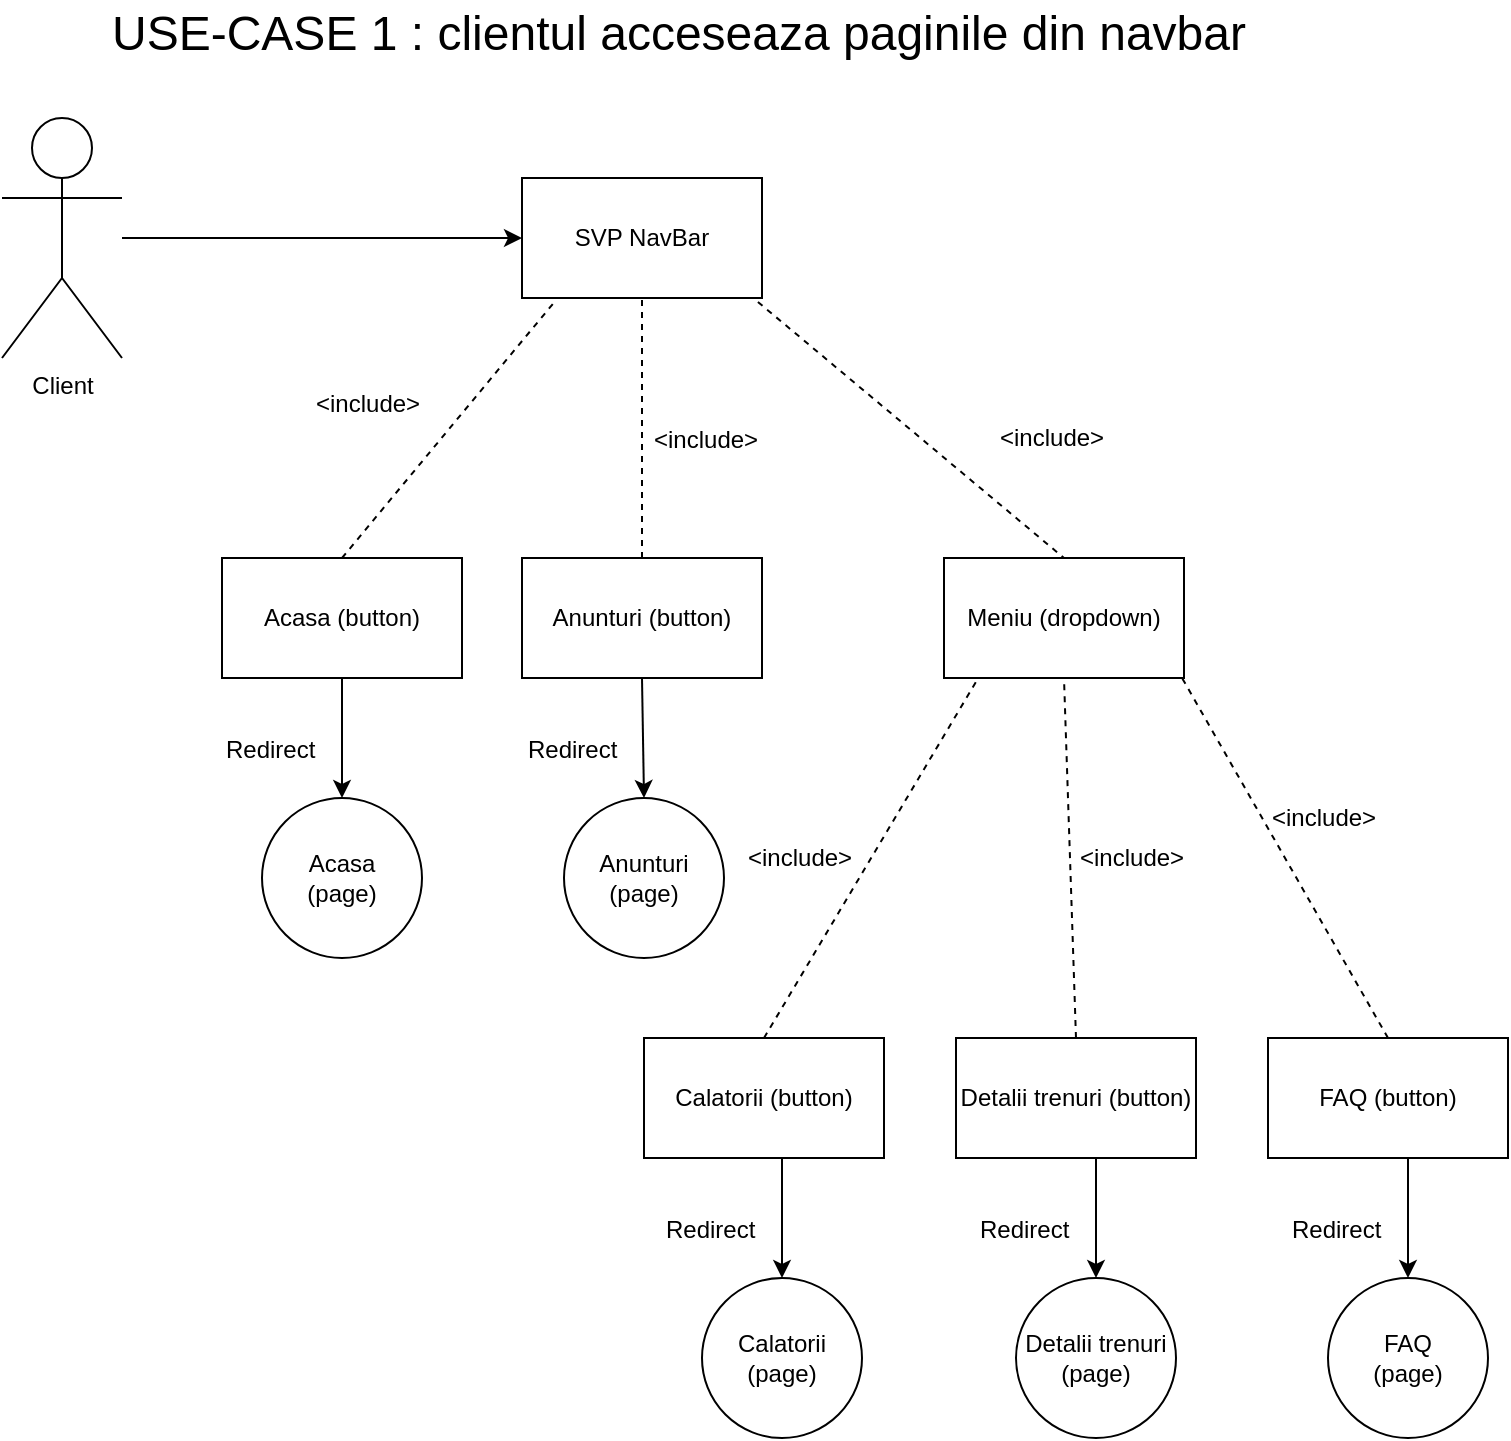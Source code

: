<mxfile version="10.6.3" type="device"><diagram id="wb7H9y_JrtNFP9sL_1_Z" name="Page-1"><mxGraphModel dx="1394" dy="793" grid="0" gridSize="10" guides="1" tooltips="1" connect="1" arrows="1" fold="1" page="1" pageScale="1" pageWidth="827" pageHeight="1169" math="0" shadow="0"><root><mxCell id="0"/><mxCell id="1" parent="0"/><mxCell id="fdoPaD8DBuUC-8gFg--T-1" value="Client" style="shape=umlActor;verticalLabelPosition=bottom;labelBackgroundColor=#ffffff;verticalAlign=top;html=1;outlineConnect=0;" vertex="1" parent="1"><mxGeometry x="60" y="260" width="60" height="120" as="geometry"/></mxCell><mxCell id="fdoPaD8DBuUC-8gFg--T-29" value="" style="endArrow=classic;html=1;entryX=0;entryY=0.5;entryDx=0;entryDy=0;" edge="1" parent="1" target="fdoPaD8DBuUC-8gFg--T-30"><mxGeometry width="50" height="50" relative="1" as="geometry"><mxPoint x="120" y="320" as="sourcePoint"/><mxPoint x="200" y="320" as="targetPoint"/></mxGeometry></mxCell><mxCell id="fdoPaD8DBuUC-8gFg--T-30" value="SVP NavBar" style="rounded=0;whiteSpace=wrap;html=1;" vertex="1" parent="1"><mxGeometry x="320" y="290" width="120" height="60" as="geometry"/></mxCell><mxCell id="fdoPaD8DBuUC-8gFg--T-31" value="" style="endArrow=none;dashed=1;html=1;entryX=0.142;entryY=1.017;entryDx=0;entryDy=0;entryPerimeter=0;" edge="1" parent="1" target="fdoPaD8DBuUC-8gFg--T-30"><mxGeometry width="50" height="50" relative="1" as="geometry"><mxPoint x="230" y="480" as="sourcePoint"/><mxPoint x="280" y="430" as="targetPoint"/></mxGeometry></mxCell><mxCell id="fdoPaD8DBuUC-8gFg--T-32" value="Acasa (button)" style="rounded=0;whiteSpace=wrap;html=1;" vertex="1" parent="1"><mxGeometry x="170" y="480" width="120" height="60" as="geometry"/></mxCell><mxCell id="fdoPaD8DBuUC-8gFg--T-33" value="&amp;lt;include&amp;gt;" style="text;html=1;resizable=0;points=[];autosize=1;align=left;verticalAlign=top;spacingTop=-4;" vertex="1" parent="1"><mxGeometry x="215" y="393" width="70" height="20" as="geometry"/></mxCell><mxCell id="fdoPaD8DBuUC-8gFg--T-34" value="Anunturi (button)" style="rounded=0;whiteSpace=wrap;html=1;" vertex="1" parent="1"><mxGeometry x="320" y="480" width="120" height="60" as="geometry"/></mxCell><mxCell id="fdoPaD8DBuUC-8gFg--T-35" value="" style="endArrow=none;dashed=1;html=1;entryX=0.5;entryY=1;entryDx=0;entryDy=0;exitX=0.5;exitY=0;exitDx=0;exitDy=0;" edge="1" parent="1" source="fdoPaD8DBuUC-8gFg--T-34" target="fdoPaD8DBuUC-8gFg--T-30"><mxGeometry width="50" height="50" relative="1" as="geometry"><mxPoint x="60" y="610" as="sourcePoint"/><mxPoint x="110" y="560" as="targetPoint"/></mxGeometry></mxCell><mxCell id="fdoPaD8DBuUC-8gFg--T-36" value="&amp;lt;include&amp;gt;" style="text;html=1;resizable=0;points=[];autosize=1;align=left;verticalAlign=top;spacingTop=-4;" vertex="1" parent="1"><mxGeometry x="384" y="411" width="70" height="20" as="geometry"/></mxCell><mxCell id="fdoPaD8DBuUC-8gFg--T-37" value="Meniu (dropdown)" style="rounded=0;whiteSpace=wrap;html=1;" vertex="1" parent="1"><mxGeometry x="531" y="480" width="120" height="60" as="geometry"/></mxCell><mxCell id="fdoPaD8DBuUC-8gFg--T-38" value="" style="endArrow=none;dashed=1;html=1;exitX=0.983;exitY=1.033;exitDx=0;exitDy=0;exitPerimeter=0;entryX=0.5;entryY=0;entryDx=0;entryDy=0;" edge="1" parent="1" source="fdoPaD8DBuUC-8gFg--T-30" target="fdoPaD8DBuUC-8gFg--T-37"><mxGeometry width="50" height="50" relative="1" as="geometry"><mxPoint x="510" y="440" as="sourcePoint"/><mxPoint x="560" y="390" as="targetPoint"/></mxGeometry></mxCell><mxCell id="fdoPaD8DBuUC-8gFg--T-39" value="&amp;lt;include&amp;gt;" style="text;html=1;resizable=0;points=[];autosize=1;align=left;verticalAlign=top;spacingTop=-4;" vertex="1" parent="1"><mxGeometry x="557" y="410" width="70" height="20" as="geometry"/></mxCell><mxCell id="fdoPaD8DBuUC-8gFg--T-40" value="Calatorii (button)" style="rounded=0;whiteSpace=wrap;html=1;" vertex="1" parent="1"><mxGeometry x="381" y="720" width="120" height="60" as="geometry"/></mxCell><mxCell id="fdoPaD8DBuUC-8gFg--T-41" value="Detalii trenuri (button)" style="rounded=0;whiteSpace=wrap;html=1;" vertex="1" parent="1"><mxGeometry x="537" y="720" width="120" height="60" as="geometry"/></mxCell><mxCell id="fdoPaD8DBuUC-8gFg--T-42" value="FAQ (button)" style="rounded=0;whiteSpace=wrap;html=1;" vertex="1" parent="1"><mxGeometry x="693" y="720" width="120" height="60" as="geometry"/></mxCell><mxCell id="fdoPaD8DBuUC-8gFg--T-43" value="" style="endArrow=none;dashed=1;html=1;exitX=0.5;exitY=0;exitDx=0;exitDy=0;entryX=0.133;entryY=1.033;entryDx=0;entryDy=0;entryPerimeter=0;" edge="1" parent="1" source="fdoPaD8DBuUC-8gFg--T-40" target="fdoPaD8DBuUC-8gFg--T-37"><mxGeometry width="50" height="50" relative="1" as="geometry"><mxPoint x="501" y="620" as="sourcePoint"/><mxPoint x="551" y="570" as="targetPoint"/></mxGeometry></mxCell><mxCell id="fdoPaD8DBuUC-8gFg--T-44" value="" style="endArrow=none;dashed=1;html=1;entryX=0.5;entryY=1;entryDx=0;entryDy=0;exitX=0.5;exitY=0;exitDx=0;exitDy=0;" edge="1" parent="1" source="fdoPaD8DBuUC-8gFg--T-41" target="fdoPaD8DBuUC-8gFg--T-37"><mxGeometry width="50" height="50" relative="1" as="geometry"><mxPoint x="572" y="630" as="sourcePoint"/><mxPoint x="622" y="580" as="targetPoint"/></mxGeometry></mxCell><mxCell id="fdoPaD8DBuUC-8gFg--T-45" value="" style="endArrow=none;dashed=1;html=1;entryX=0.992;entryY=1;entryDx=0;entryDy=0;entryPerimeter=0;exitX=0.5;exitY=0;exitDx=0;exitDy=0;" edge="1" parent="1" source="fdoPaD8DBuUC-8gFg--T-42" target="fdoPaD8DBuUC-8gFg--T-37"><mxGeometry width="50" height="50" relative="1" as="geometry"><mxPoint x="582" y="640" as="sourcePoint"/><mxPoint x="632" y="590" as="targetPoint"/></mxGeometry></mxCell><mxCell id="fdoPaD8DBuUC-8gFg--T-46" value="&amp;lt;include&amp;gt;" style="text;html=1;resizable=0;points=[];autosize=1;align=left;verticalAlign=top;spacingTop=-4;rotation=0;" vertex="1" parent="1"><mxGeometry x="431" y="620" width="70" height="20" as="geometry"/></mxCell><mxCell id="fdoPaD8DBuUC-8gFg--T-47" value="&amp;lt;include&amp;gt;" style="text;html=1;resizable=0;points=[];autosize=1;align=left;verticalAlign=top;spacingTop=-4;" vertex="1" parent="1"><mxGeometry x="597" y="620" width="70" height="20" as="geometry"/></mxCell><mxCell id="fdoPaD8DBuUC-8gFg--T-48" value="&amp;lt;include&amp;gt;" style="text;html=1;resizable=0;points=[];autosize=1;align=left;verticalAlign=top;spacingTop=-4;" vertex="1" parent="1"><mxGeometry x="693" y="600" width="70" height="20" as="geometry"/></mxCell><mxCell id="fdoPaD8DBuUC-8gFg--T-50" value="&lt;div&gt;Acasa&lt;/div&gt;&lt;div&gt;(page)&lt;/div&gt;" style="ellipse;whiteSpace=wrap;html=1;aspect=fixed;" vertex="1" parent="1"><mxGeometry x="190" y="600" width="80" height="80" as="geometry"/></mxCell><mxCell id="fdoPaD8DBuUC-8gFg--T-51" value="" style="endArrow=classic;html=1;exitX=0.5;exitY=1;exitDx=0;exitDy=0;entryX=0.5;entryY=0;entryDx=0;entryDy=0;" edge="1" parent="1" source="fdoPaD8DBuUC-8gFg--T-32" target="fdoPaD8DBuUC-8gFg--T-50"><mxGeometry width="50" height="50" relative="1" as="geometry"><mxPoint x="110" y="630" as="sourcePoint"/><mxPoint x="160" y="580" as="targetPoint"/></mxGeometry></mxCell><mxCell id="fdoPaD8DBuUC-8gFg--T-52" value="Redirect" style="text;html=1;resizable=0;points=[];autosize=1;align=left;verticalAlign=top;spacingTop=-4;" vertex="1" parent="1"><mxGeometry x="170" y="566" width="60" height="20" as="geometry"/></mxCell><mxCell id="fdoPaD8DBuUC-8gFg--T-53" value="Anunturi (page)" style="ellipse;whiteSpace=wrap;html=1;aspect=fixed;" vertex="1" parent="1"><mxGeometry x="341" y="600" width="80" height="80" as="geometry"/></mxCell><mxCell id="fdoPaD8DBuUC-8gFg--T-54" value="Redirect" style="text;html=1;resizable=0;points=[];autosize=1;align=left;verticalAlign=top;spacingTop=-4;" vertex="1" parent="1"><mxGeometry x="321" y="566" width="60" height="20" as="geometry"/></mxCell><mxCell id="fdoPaD8DBuUC-8gFg--T-55" value="" style="endArrow=classic;html=1;exitX=0.5;exitY=1;exitDx=0;exitDy=0;entryX=0.5;entryY=0;entryDx=0;entryDy=0;" edge="1" parent="1" source="fdoPaD8DBuUC-8gFg--T-34" target="fdoPaD8DBuUC-8gFg--T-53"><mxGeometry width="50" height="50" relative="1" as="geometry"><mxPoint x="240" y="550" as="sourcePoint"/><mxPoint x="240" y="610" as="targetPoint"/></mxGeometry></mxCell><mxCell id="fdoPaD8DBuUC-8gFg--T-57" value="&lt;div&gt;Calatorii&lt;/div&gt;&lt;div&gt;(page)&lt;br&gt;&lt;/div&gt;" style="ellipse;whiteSpace=wrap;html=1;aspect=fixed;" vertex="1" parent="1"><mxGeometry x="410" y="840" width="80" height="80" as="geometry"/></mxCell><mxCell id="fdoPaD8DBuUC-8gFg--T-58" value="" style="endArrow=classic;html=1;exitX=0.5;exitY=1;exitDx=0;exitDy=0;entryX=0.5;entryY=0;entryDx=0;entryDy=0;" edge="1" parent="1" target="fdoPaD8DBuUC-8gFg--T-57"><mxGeometry width="50" height="50" relative="1" as="geometry"><mxPoint x="450" y="780" as="sourcePoint"/><mxPoint x="380" y="820" as="targetPoint"/></mxGeometry></mxCell><mxCell id="fdoPaD8DBuUC-8gFg--T-59" value="Redirect" style="text;html=1;resizable=0;points=[];autosize=1;align=left;verticalAlign=top;spacingTop=-4;" vertex="1" parent="1"><mxGeometry x="390" y="806" width="60" height="20" as="geometry"/></mxCell><mxCell id="fdoPaD8DBuUC-8gFg--T-60" value="&lt;div&gt;Detalii trenuri&lt;/div&gt;&lt;div&gt;(page)&lt;br&gt;&lt;/div&gt;" style="ellipse;whiteSpace=wrap;html=1;aspect=fixed;" vertex="1" parent="1"><mxGeometry x="567" y="840" width="80" height="80" as="geometry"/></mxCell><mxCell id="fdoPaD8DBuUC-8gFg--T-61" value="" style="endArrow=classic;html=1;exitX=0.5;exitY=1;exitDx=0;exitDy=0;entryX=0.5;entryY=0;entryDx=0;entryDy=0;" edge="1" parent="1" target="fdoPaD8DBuUC-8gFg--T-60"><mxGeometry width="50" height="50" relative="1" as="geometry"><mxPoint x="607" y="780" as="sourcePoint"/><mxPoint x="537" y="820" as="targetPoint"/></mxGeometry></mxCell><mxCell id="fdoPaD8DBuUC-8gFg--T-62" value="Redirect" style="text;html=1;resizable=0;points=[];autosize=1;align=left;verticalAlign=top;spacingTop=-4;" vertex="1" parent="1"><mxGeometry x="547" y="806" width="60" height="20" as="geometry"/></mxCell><mxCell id="fdoPaD8DBuUC-8gFg--T-63" value="&lt;div&gt;FAQ&lt;/div&gt;&lt;div&gt;(page)&lt;br&gt;&lt;/div&gt;" style="ellipse;whiteSpace=wrap;html=1;aspect=fixed;" vertex="1" parent="1"><mxGeometry x="723" y="840" width="80" height="80" as="geometry"/></mxCell><mxCell id="fdoPaD8DBuUC-8gFg--T-64" value="" style="endArrow=classic;html=1;exitX=0.5;exitY=1;exitDx=0;exitDy=0;entryX=0.5;entryY=0;entryDx=0;entryDy=0;" edge="1" parent="1" target="fdoPaD8DBuUC-8gFg--T-63"><mxGeometry width="50" height="50" relative="1" as="geometry"><mxPoint x="763" y="780" as="sourcePoint"/><mxPoint x="693" y="820" as="targetPoint"/></mxGeometry></mxCell><mxCell id="fdoPaD8DBuUC-8gFg--T-65" value="Redirect" style="text;html=1;resizable=0;points=[];autosize=1;align=left;verticalAlign=top;spacingTop=-4;" vertex="1" parent="1"><mxGeometry x="703" y="806" width="60" height="20" as="geometry"/></mxCell><mxCell id="fdoPaD8DBuUC-8gFg--T-66" value="&lt;font style=&quot;font-size: 24px&quot;&gt;USE-CASE 1 : clientul acceseaza paginile din navbar&lt;/font&gt;" style="text;html=1;resizable=0;points=[];autosize=1;align=left;verticalAlign=top;spacingTop=-4;" vertex="1" parent="1"><mxGeometry x="113" y="201" width="580" height="20" as="geometry"/></mxCell></root></mxGraphModel></diagram></mxfile>